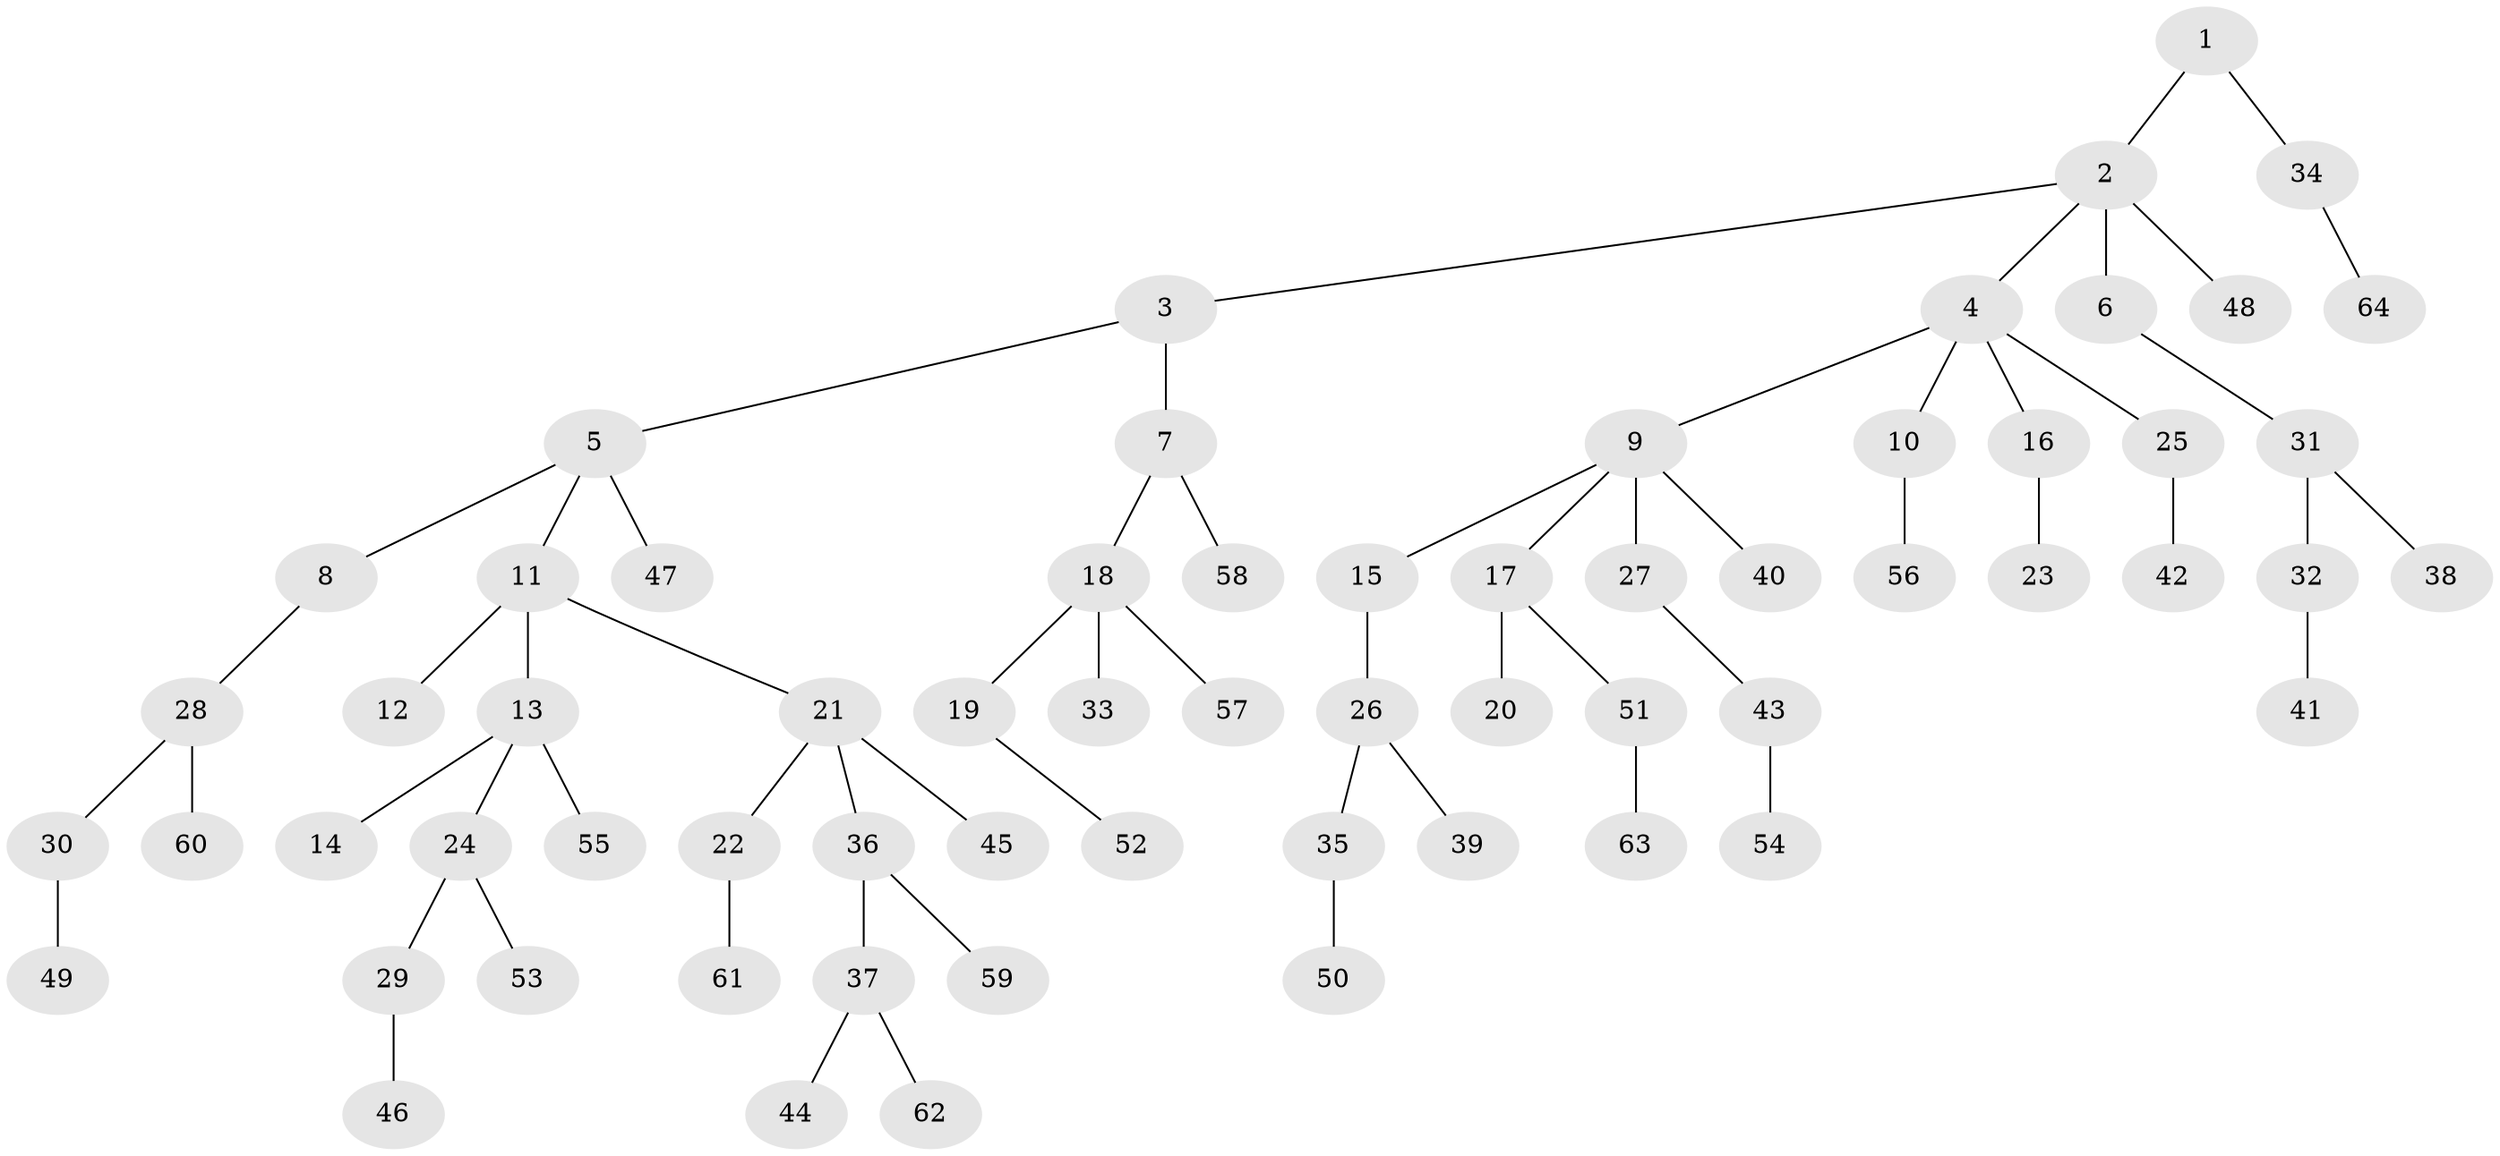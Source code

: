 // Generated by graph-tools (version 1.1) at 2025/53/03/09/25 04:53:53]
// undirected, 64 vertices, 63 edges
graph export_dot {
graph [start="1"]
  node [color=gray90,style=filled];
  1;
  2;
  3;
  4;
  5;
  6;
  7;
  8;
  9;
  10;
  11;
  12;
  13;
  14;
  15;
  16;
  17;
  18;
  19;
  20;
  21;
  22;
  23;
  24;
  25;
  26;
  27;
  28;
  29;
  30;
  31;
  32;
  33;
  34;
  35;
  36;
  37;
  38;
  39;
  40;
  41;
  42;
  43;
  44;
  45;
  46;
  47;
  48;
  49;
  50;
  51;
  52;
  53;
  54;
  55;
  56;
  57;
  58;
  59;
  60;
  61;
  62;
  63;
  64;
  1 -- 2;
  1 -- 34;
  2 -- 3;
  2 -- 4;
  2 -- 6;
  2 -- 48;
  3 -- 5;
  3 -- 7;
  4 -- 9;
  4 -- 10;
  4 -- 16;
  4 -- 25;
  5 -- 8;
  5 -- 11;
  5 -- 47;
  6 -- 31;
  7 -- 18;
  7 -- 58;
  8 -- 28;
  9 -- 15;
  9 -- 17;
  9 -- 27;
  9 -- 40;
  10 -- 56;
  11 -- 12;
  11 -- 13;
  11 -- 21;
  13 -- 14;
  13 -- 24;
  13 -- 55;
  15 -- 26;
  16 -- 23;
  17 -- 20;
  17 -- 51;
  18 -- 19;
  18 -- 33;
  18 -- 57;
  19 -- 52;
  21 -- 22;
  21 -- 36;
  21 -- 45;
  22 -- 61;
  24 -- 29;
  24 -- 53;
  25 -- 42;
  26 -- 35;
  26 -- 39;
  27 -- 43;
  28 -- 30;
  28 -- 60;
  29 -- 46;
  30 -- 49;
  31 -- 32;
  31 -- 38;
  32 -- 41;
  34 -- 64;
  35 -- 50;
  36 -- 37;
  36 -- 59;
  37 -- 44;
  37 -- 62;
  43 -- 54;
  51 -- 63;
}
